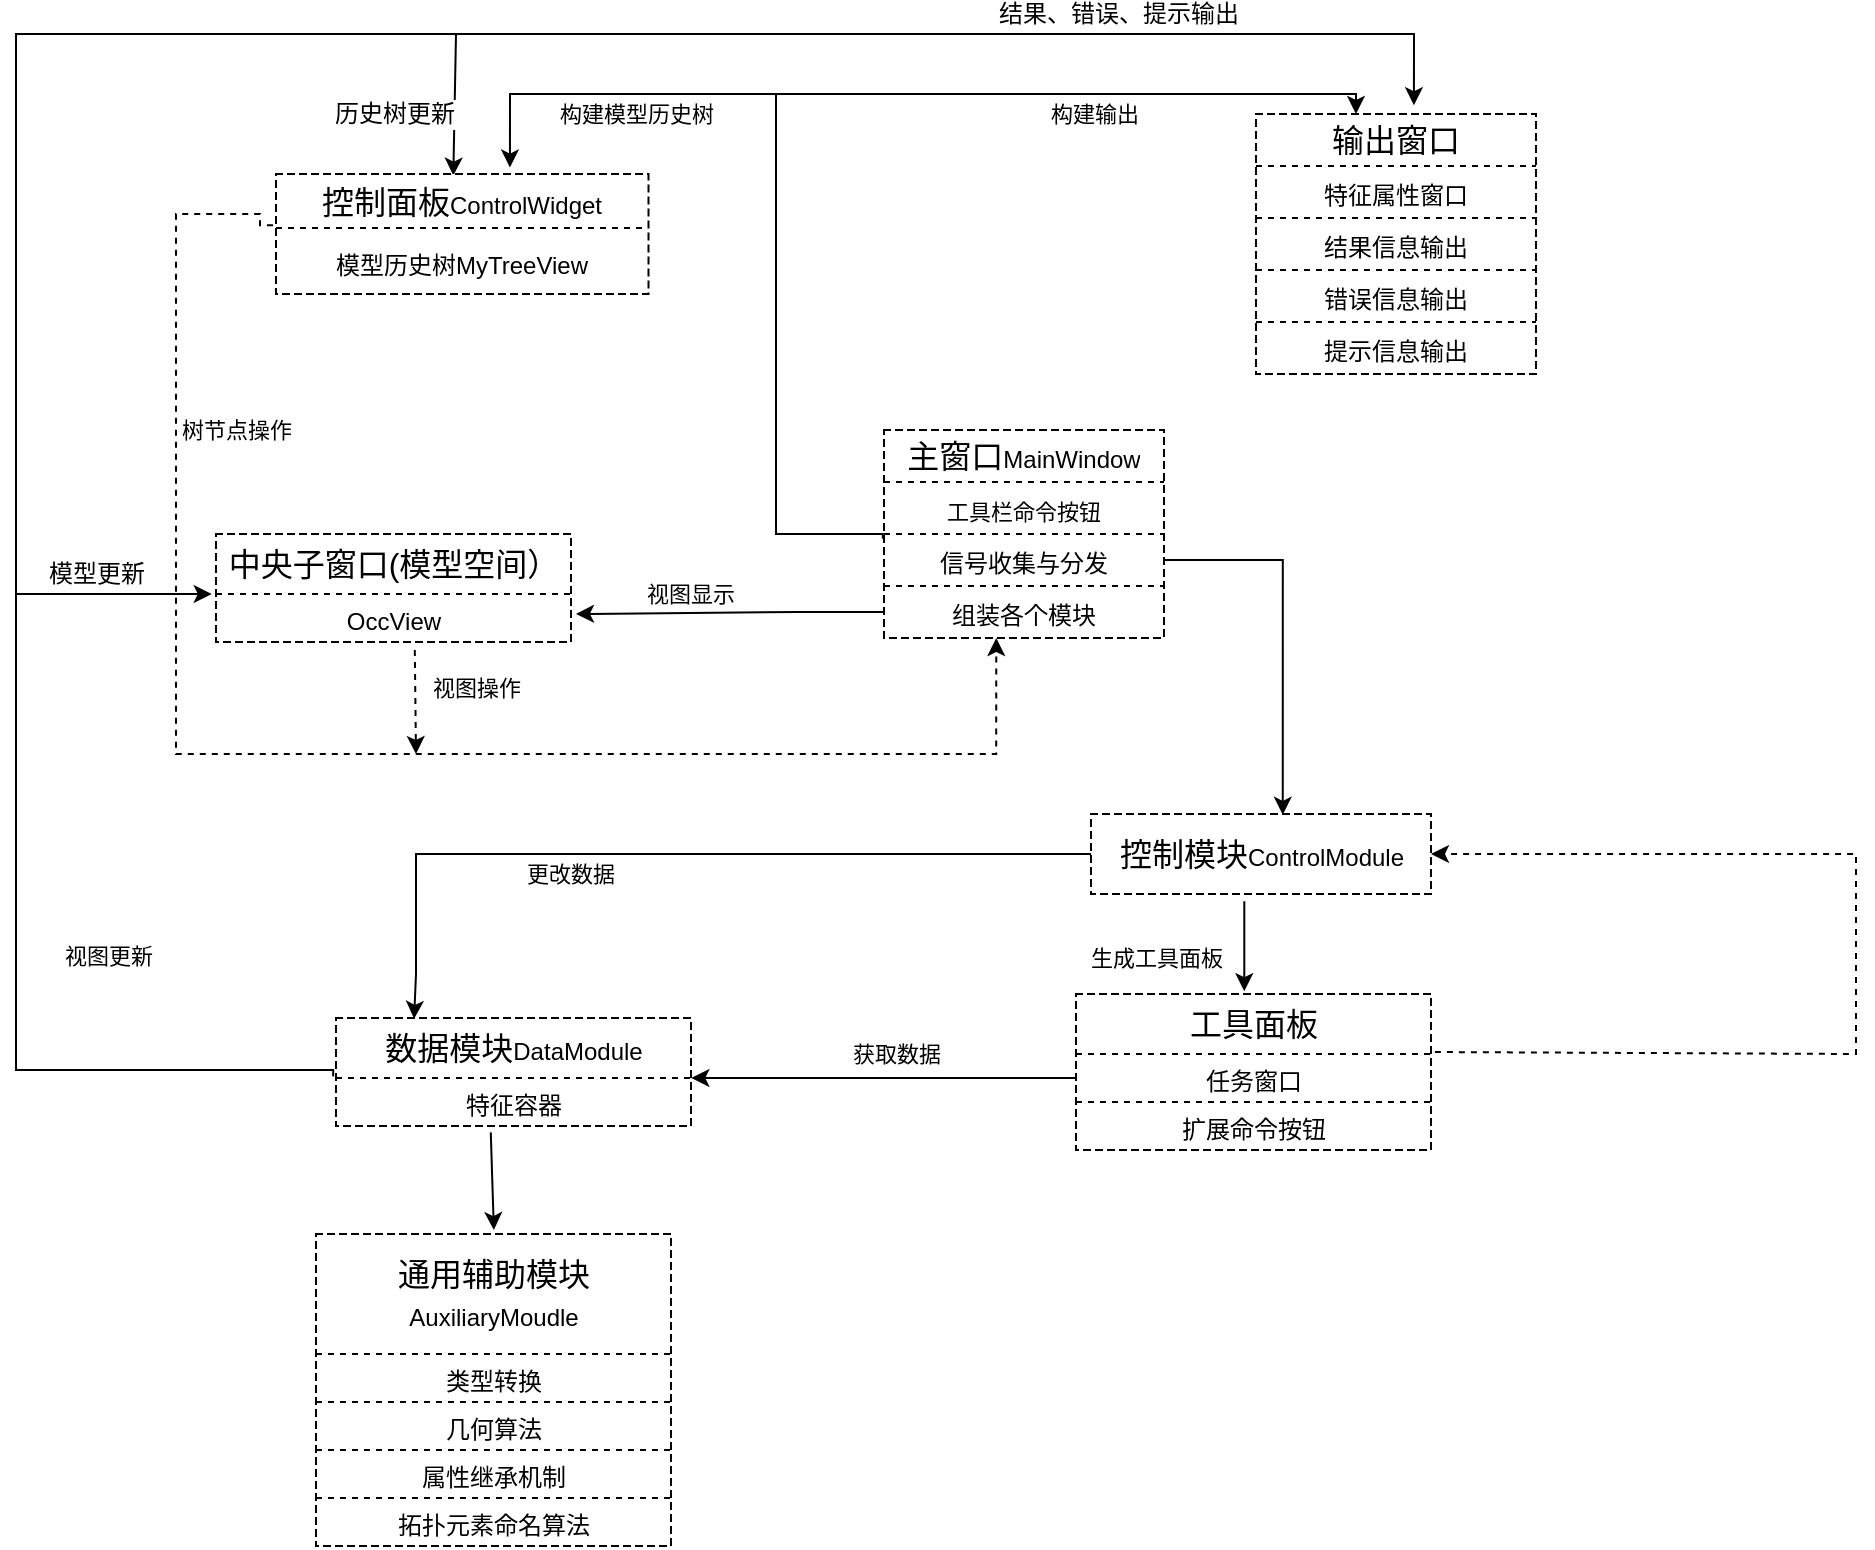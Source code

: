 <mxfile version="20.8.22" type="github">
  <diagram name="第 1 页" id="16RI17mL2uCNAuS8TD31">
    <mxGraphModel dx="1877" dy="1784" grid="1" gridSize="10" guides="1" tooltips="1" connect="1" arrows="1" fold="1" page="1" pageScale="1" pageWidth="827" pageHeight="1169" math="0" shadow="0">
      <root>
        <mxCell id="0" />
        <mxCell id="1" parent="0" />
        <mxCell id="DAp46HCaXQgZN_aL6sgi-23" value="" style="endArrow=classic;html=1;rounded=0;exitX=0.436;exitY=1.133;exitDx=0;exitDy=0;entryX=0.501;entryY=-0.033;entryDx=0;entryDy=0;entryPerimeter=0;exitPerimeter=0;" edge="1" parent="1" source="DAp46HCaXQgZN_aL6sgi-140" target="DAp46HCaXQgZN_aL6sgi-102">
          <mxGeometry width="50" height="50" relative="1" as="geometry">
            <mxPoint x="52.5" y="505" as="sourcePoint" />
            <mxPoint x="52.5" y="550" as="targetPoint" />
            <Array as="points" />
          </mxGeometry>
        </mxCell>
        <mxCell id="DAp46HCaXQgZN_aL6sgi-24" value="" style="endArrow=classic;html=1;rounded=0;exitX=0;exitY=0.5;exitDx=0;exitDy=0;" edge="1" parent="1" source="DAp46HCaXQgZN_aL6sgi-97">
          <mxGeometry width="50" height="50" relative="1" as="geometry">
            <mxPoint x="270" y="200" as="sourcePoint" />
            <mxPoint x="120" y="240" as="targetPoint" />
            <Array as="points">
              <mxPoint x="230" y="239" />
            </Array>
          </mxGeometry>
        </mxCell>
        <mxCell id="DAp46HCaXQgZN_aL6sgi-27" value="视图显示" style="edgeLabel;html=1;align=center;verticalAlign=middle;resizable=0;points=[];" vertex="1" connectable="0" parent="DAp46HCaXQgZN_aL6sgi-24">
          <mxGeometry x="0.44" y="-3" relative="1" as="geometry">
            <mxPoint x="14" y="-7" as="offset" />
          </mxGeometry>
        </mxCell>
        <mxCell id="DAp46HCaXQgZN_aL6sgi-25" value="" style="endArrow=classic;html=1;rounded=0;entryX=0.628;entryY=-0.119;entryDx=0;entryDy=0;entryPerimeter=0;edgeStyle=orthogonalEdgeStyle;exitX=-0.004;exitY=0.092;exitDx=0;exitDy=0;exitPerimeter=0;" edge="1" parent="1" source="DAp46HCaXQgZN_aL6sgi-95" target="DAp46HCaXQgZN_aL6sgi-133">
          <mxGeometry width="50" height="50" relative="1" as="geometry">
            <mxPoint x="200" y="200" as="sourcePoint" />
            <mxPoint x="92.245" y="-9.37" as="targetPoint" />
            <Array as="points">
              <mxPoint x="273" y="200" />
              <mxPoint x="220" y="200" />
              <mxPoint x="220" y="-20" />
              <mxPoint x="87" y="-20" />
            </Array>
          </mxGeometry>
        </mxCell>
        <mxCell id="DAp46HCaXQgZN_aL6sgi-28" value="构建模型历史树" style="edgeLabel;html=1;align=center;verticalAlign=middle;resizable=0;points=[];" vertex="1" connectable="0" parent="DAp46HCaXQgZN_aL6sgi-25">
          <mxGeometry x="0.555" y="-3" relative="1" as="geometry">
            <mxPoint y="13" as="offset" />
          </mxGeometry>
        </mxCell>
        <mxCell id="DAp46HCaXQgZN_aL6sgi-29" value="" style="endArrow=classic;html=1;rounded=0;edgeStyle=orthogonalEdgeStyle;entryX=0.357;entryY=0;entryDx=0;entryDy=0;entryPerimeter=0;" edge="1" parent="1" target="DAp46HCaXQgZN_aL6sgi-73">
          <mxGeometry width="50" height="50" relative="1" as="geometry">
            <mxPoint x="220" y="-20" as="sourcePoint" />
            <mxPoint x="510" y="50" as="targetPoint" />
            <Array as="points">
              <mxPoint x="510" y="-20" />
            </Array>
          </mxGeometry>
        </mxCell>
        <mxCell id="DAp46HCaXQgZN_aL6sgi-30" value="构建输出" style="edgeLabel;html=1;align=center;verticalAlign=middle;resizable=0;points=[];" vertex="1" connectable="0" parent="DAp46HCaXQgZN_aL6sgi-29">
          <mxGeometry x="0.023" y="5" relative="1" as="geometry">
            <mxPoint x="5" y="15" as="offset" />
          </mxGeometry>
        </mxCell>
        <mxCell id="DAp46HCaXQgZN_aL6sgi-31" value="" style="endArrow=classic;html=1;rounded=0;edgeStyle=orthogonalEdgeStyle;dashed=1;entryX=0.401;entryY=1;entryDx=0;entryDy=0;entryPerimeter=0;exitX=-0.008;exitY=-0.042;exitDx=0;exitDy=0;exitPerimeter=0;" edge="1" parent="1" source="DAp46HCaXQgZN_aL6sgi-135" target="DAp46HCaXQgZN_aL6sgi-97">
          <mxGeometry width="50" height="50" relative="1" as="geometry">
            <mxPoint x="2.5" y="40" as="sourcePoint" />
            <mxPoint x="330" y="230" as="targetPoint" />
            <Array as="points">
              <mxPoint x="-38" y="40" />
              <mxPoint x="-80" y="40" />
              <mxPoint x="-80" y="310" />
              <mxPoint x="330" y="310" />
            </Array>
          </mxGeometry>
        </mxCell>
        <mxCell id="DAp46HCaXQgZN_aL6sgi-37" value="树节点操作" style="edgeLabel;html=1;align=center;verticalAlign=middle;resizable=0;points=[];" vertex="1" connectable="0" parent="DAp46HCaXQgZN_aL6sgi-31">
          <mxGeometry x="-0.556" y="1" relative="1" as="geometry">
            <mxPoint x="29" y="-14" as="offset" />
          </mxGeometry>
        </mxCell>
        <mxCell id="DAp46HCaXQgZN_aL6sgi-38" value="" style="endArrow=classic;html=1;rounded=0;exitX=0.56;exitY=1.167;exitDx=0;exitDy=0;dashed=1;exitPerimeter=0;" edge="1" parent="1" source="DAp46HCaXQgZN_aL6sgi-127">
          <mxGeometry width="50" height="50" relative="1" as="geometry">
            <mxPoint x="35" y="230" as="sourcePoint" />
            <mxPoint x="40" y="310" as="targetPoint" />
            <Array as="points" />
          </mxGeometry>
        </mxCell>
        <mxCell id="DAp46HCaXQgZN_aL6sgi-39" value="视图操作" style="edgeLabel;html=1;align=center;verticalAlign=middle;resizable=0;points=[];" vertex="1" connectable="0" parent="DAp46HCaXQgZN_aL6sgi-38">
          <mxGeometry x="-0.28" relative="1" as="geometry">
            <mxPoint x="30" as="offset" />
          </mxGeometry>
        </mxCell>
        <mxCell id="DAp46HCaXQgZN_aL6sgi-40" value="" style="endArrow=classic;html=1;rounded=0;exitX=1;exitY=0.5;exitDx=0;exitDy=0;entryX=0.564;entryY=0.01;entryDx=0;entryDy=0;edgeStyle=orthogonalEdgeStyle;entryPerimeter=0;" edge="1" parent="1" source="DAp46HCaXQgZN_aL6sgi-95" target="DAp46HCaXQgZN_aL6sgi-143">
          <mxGeometry width="50" height="50" relative="1" as="geometry">
            <mxPoint x="390" y="200" as="sourcePoint" />
            <mxPoint x="454" y="310" as="targetPoint" />
          </mxGeometry>
        </mxCell>
        <mxCell id="DAp46HCaXQgZN_aL6sgi-46" value="" style="endArrow=classic;html=1;rounded=0;exitX=0;exitY=0.5;exitDx=0;exitDy=0;entryX=0.22;entryY=0.013;entryDx=0;entryDy=0;entryPerimeter=0;" edge="1" parent="1" source="DAp46HCaXQgZN_aL6sgi-143" target="DAp46HCaXQgZN_aL6sgi-138">
          <mxGeometry width="50" height="50" relative="1" as="geometry">
            <mxPoint x="412.24" y="378" as="sourcePoint" />
            <mxPoint x="53" y="440" as="targetPoint" />
            <Array as="points">
              <mxPoint x="40" y="360" />
              <mxPoint x="40" y="400" />
              <mxPoint x="40" y="420" />
            </Array>
          </mxGeometry>
        </mxCell>
        <mxCell id="DAp46HCaXQgZN_aL6sgi-47" value="更改数据" style="edgeLabel;html=1;align=center;verticalAlign=middle;resizable=0;points=[];" vertex="1" connectable="0" parent="DAp46HCaXQgZN_aL6sgi-46">
          <mxGeometry x="0.297" relative="1" as="geometry">
            <mxPoint x="12" y="10" as="offset" />
          </mxGeometry>
        </mxCell>
        <mxCell id="DAp46HCaXQgZN_aL6sgi-53" value="" style="endArrow=classic;html=1;rounded=0;exitX=0.451;exitY=1.09;exitDx=0;exitDy=0;entryX=0.474;entryY=-0.047;entryDx=0;entryDy=0;entryPerimeter=0;exitPerimeter=0;" edge="1" parent="1" source="DAp46HCaXQgZN_aL6sgi-143" target="DAp46HCaXQgZN_aL6sgi-114">
          <mxGeometry width="50" height="50" relative="1" as="geometry">
            <mxPoint x="454" y="390" as="sourcePoint" />
            <mxPoint x="445" y="440" as="targetPoint" />
          </mxGeometry>
        </mxCell>
        <mxCell id="DAp46HCaXQgZN_aL6sgi-54" value="生成工具面板" style="edgeLabel;html=1;align=center;verticalAlign=middle;resizable=0;points=[];" vertex="1" connectable="0" parent="DAp46HCaXQgZN_aL6sgi-53">
          <mxGeometry x="0.117" y="-1" relative="1" as="geometry">
            <mxPoint x="-43" y="3" as="offset" />
          </mxGeometry>
        </mxCell>
        <mxCell id="DAp46HCaXQgZN_aL6sgi-55" value="" style="endArrow=classic;html=1;rounded=0;exitX=1.011;exitY=0.967;exitDx=0;exitDy=0;entryX=1;entryY=0.5;entryDx=0;entryDy=0;dashed=1;edgeStyle=orthogonalEdgeStyle;exitPerimeter=0;" edge="1" parent="1" source="DAp46HCaXQgZN_aL6sgi-114" target="DAp46HCaXQgZN_aL6sgi-143">
          <mxGeometry width="50" height="50" relative="1" as="geometry">
            <mxPoint x="500" y="485" as="sourcePoint" />
            <mxPoint x="496.24" y="360.4" as="targetPoint" />
            <Array as="points">
              <mxPoint x="760" y="460" />
              <mxPoint x="760" y="360" />
            </Array>
          </mxGeometry>
        </mxCell>
        <mxCell id="DAp46HCaXQgZN_aL6sgi-56" value="" style="endArrow=classic;html=1;rounded=0;entryX=1.001;entryY=0;entryDx=0;entryDy=0;entryPerimeter=0;exitX=0;exitY=0.5;exitDx=0;exitDy=0;" edge="1" parent="1" source="DAp46HCaXQgZN_aL6sgi-116" target="DAp46HCaXQgZN_aL6sgi-140">
          <mxGeometry width="50" height="50" relative="1" as="geometry">
            <mxPoint x="154.66" y="470" as="sourcePoint" />
            <mxPoint x="454.66" y="461.875" as="targetPoint" />
            <Array as="points" />
          </mxGeometry>
        </mxCell>
        <mxCell id="DAp46HCaXQgZN_aL6sgi-57" value="获取数据" style="edgeLabel;html=1;align=center;verticalAlign=middle;resizable=0;points=[];" vertex="1" connectable="0" parent="DAp46HCaXQgZN_aL6sgi-56">
          <mxGeometry x="-0.155" relative="1" as="geometry">
            <mxPoint x="-9" y="-12" as="offset" />
          </mxGeometry>
        </mxCell>
        <mxCell id="DAp46HCaXQgZN_aL6sgi-58" value="" style="endArrow=classic;html=1;rounded=0;edgeStyle=orthogonalEdgeStyle;entryX=0.564;entryY=-0.169;entryDx=0;entryDy=0;entryPerimeter=0;exitX=-0.008;exitY=0.973;exitDx=0;exitDy=0;exitPerimeter=0;" edge="1" parent="1" source="DAp46HCaXQgZN_aL6sgi-138" target="DAp46HCaXQgZN_aL6sgi-73">
          <mxGeometry width="50" height="50" relative="1" as="geometry">
            <mxPoint x="-60" y="460" as="sourcePoint" />
            <mxPoint x="540" y="40" as="targetPoint" />
            <Array as="points">
              <mxPoint x="-1" y="468" />
              <mxPoint x="-160" y="468" />
              <mxPoint x="-160" y="-50" />
              <mxPoint x="539" y="-50" />
            </Array>
          </mxGeometry>
        </mxCell>
        <mxCell id="DAp46HCaXQgZN_aL6sgi-61" value="视图更新" style="edgeLabel;html=1;align=center;verticalAlign=middle;resizable=0;points=[];" vertex="1" connectable="0" parent="DAp46HCaXQgZN_aL6sgi-58">
          <mxGeometry x="-0.7" y="-4" relative="1" as="geometry">
            <mxPoint x="42" y="-7" as="offset" />
          </mxGeometry>
        </mxCell>
        <mxCell id="DAp46HCaXQgZN_aL6sgi-153" value="结果、错误、提示输出" style="edgeLabel;html=1;align=center;verticalAlign=middle;resizable=0;points=[];fontSize=12;" vertex="1" connectable="0" parent="DAp46HCaXQgZN_aL6sgi-58">
          <mxGeometry x="0.89" y="-3" relative="1" as="geometry">
            <mxPoint x="-106" y="-13" as="offset" />
          </mxGeometry>
        </mxCell>
        <mxCell id="DAp46HCaXQgZN_aL6sgi-62" value="" style="endArrow=classic;html=1;rounded=0;entryX=-0.012;entryY=0;entryDx=0;entryDy=0;entryPerimeter=0;" edge="1" parent="1" target="DAp46HCaXQgZN_aL6sgi-127">
          <mxGeometry width="50" height="50" relative="1" as="geometry">
            <mxPoint x="-160" y="230" as="sourcePoint" />
            <mxPoint x="-25" y="200" as="targetPoint" />
          </mxGeometry>
        </mxCell>
        <mxCell id="DAp46HCaXQgZN_aL6sgi-151" value="模型更新" style="edgeLabel;html=1;align=center;verticalAlign=middle;resizable=0;points=[];fontSize=12;" vertex="1" connectable="0" parent="DAp46HCaXQgZN_aL6sgi-62">
          <mxGeometry x="-0.456" y="1" relative="1" as="geometry">
            <mxPoint x="13" y="-9" as="offset" />
          </mxGeometry>
        </mxCell>
        <mxCell id="DAp46HCaXQgZN_aL6sgi-63" value="" style="endArrow=classic;html=1;rounded=0;entryX=0.476;entryY=0.03;entryDx=0;entryDy=0;entryPerimeter=0;" edge="1" parent="1" target="DAp46HCaXQgZN_aL6sgi-133">
          <mxGeometry width="50" height="50" relative="1" as="geometry">
            <mxPoint x="60" y="-50" as="sourcePoint" />
            <mxPoint x="59.85" y="-8.56" as="targetPoint" />
          </mxGeometry>
        </mxCell>
        <mxCell id="DAp46HCaXQgZN_aL6sgi-152" value="历史树更新" style="edgeLabel;html=1;align=center;verticalAlign=middle;resizable=0;points=[];fontSize=12;" vertex="1" connectable="0" parent="DAp46HCaXQgZN_aL6sgi-63">
          <mxGeometry x="-0.298" y="-2" relative="1" as="geometry">
            <mxPoint x="-29" y="15" as="offset" />
          </mxGeometry>
        </mxCell>
        <mxCell id="DAp46HCaXQgZN_aL6sgi-72" value="" style="shape=table;startSize=0;container=1;collapsible=0;childLayout=tableLayout;fontSize=16;dashed=1;" vertex="1" parent="1">
          <mxGeometry x="460" y="-10" width="140" height="130" as="geometry" />
        </mxCell>
        <mxCell id="DAp46HCaXQgZN_aL6sgi-73" value="" style="shape=tableRow;horizontal=0;startSize=0;swimlaneHead=0;swimlaneBody=0;strokeColor=inherit;top=0;left=0;bottom=0;right=0;collapsible=0;dropTarget=0;fillColor=none;points=[[0,0.5],[1,0.5]];portConstraint=eastwest;fontSize=16;" vertex="1" parent="DAp46HCaXQgZN_aL6sgi-72">
          <mxGeometry width="140" height="26" as="geometry" />
        </mxCell>
        <mxCell id="DAp46HCaXQgZN_aL6sgi-74" value="&lt;font style=&quot;font-size: 16px;&quot;&gt;输出窗口&lt;/font&gt;" style="shape=partialRectangle;html=1;whiteSpace=wrap;connectable=0;strokeColor=inherit;overflow=hidden;fillColor=none;top=0;left=0;bottom=0;right=0;pointerEvents=1;fontSize=16;" vertex="1" parent="DAp46HCaXQgZN_aL6sgi-73">
          <mxGeometry width="140" height="26" as="geometry">
            <mxRectangle width="140" height="26" as="alternateBounds" />
          </mxGeometry>
        </mxCell>
        <mxCell id="DAp46HCaXQgZN_aL6sgi-77" value="" style="shape=tableRow;horizontal=0;startSize=0;swimlaneHead=0;swimlaneBody=0;strokeColor=inherit;top=0;left=0;bottom=0;right=0;collapsible=0;dropTarget=0;fillColor=none;points=[[0,0.5],[1,0.5]];portConstraint=eastwest;fontSize=16;" vertex="1" parent="DAp46HCaXQgZN_aL6sgi-72">
          <mxGeometry y="26" width="140" height="26" as="geometry" />
        </mxCell>
        <mxCell id="DAp46HCaXQgZN_aL6sgi-78" value="&lt;font style=&quot;font-size: 12px;&quot;&gt;特征属性窗口&lt;/font&gt;" style="shape=partialRectangle;html=1;whiteSpace=wrap;connectable=0;strokeColor=inherit;overflow=hidden;fillColor=none;top=0;left=0;bottom=0;right=0;pointerEvents=1;fontSize=16;" vertex="1" parent="DAp46HCaXQgZN_aL6sgi-77">
          <mxGeometry width="140" height="26" as="geometry">
            <mxRectangle width="140" height="26" as="alternateBounds" />
          </mxGeometry>
        </mxCell>
        <mxCell id="DAp46HCaXQgZN_aL6sgi-81" value="" style="shape=tableRow;horizontal=0;startSize=0;swimlaneHead=0;swimlaneBody=0;strokeColor=inherit;top=0;left=0;bottom=0;right=0;collapsible=0;dropTarget=0;fillColor=none;points=[[0,0.5],[1,0.5]];portConstraint=eastwest;fontSize=16;" vertex="1" parent="DAp46HCaXQgZN_aL6sgi-72">
          <mxGeometry y="52" width="140" height="26" as="geometry" />
        </mxCell>
        <mxCell id="DAp46HCaXQgZN_aL6sgi-82" value="&lt;font style=&quot;font-size: 12px;&quot;&gt;结果信息输出&lt;/font&gt;" style="shape=partialRectangle;html=1;whiteSpace=wrap;connectable=0;strokeColor=inherit;overflow=hidden;fillColor=none;top=0;left=0;bottom=0;right=0;pointerEvents=1;fontSize=16;" vertex="1" parent="DAp46HCaXQgZN_aL6sgi-81">
          <mxGeometry width="140" height="26" as="geometry">
            <mxRectangle width="140" height="26" as="alternateBounds" />
          </mxGeometry>
        </mxCell>
        <mxCell id="DAp46HCaXQgZN_aL6sgi-87" style="shape=tableRow;horizontal=0;startSize=0;swimlaneHead=0;swimlaneBody=0;strokeColor=inherit;top=0;left=0;bottom=0;right=0;collapsible=0;dropTarget=0;fillColor=none;points=[[0,0.5],[1,0.5]];portConstraint=eastwest;fontSize=16;" vertex="1" parent="DAp46HCaXQgZN_aL6sgi-72">
          <mxGeometry y="78" width="140" height="26" as="geometry" />
        </mxCell>
        <mxCell id="DAp46HCaXQgZN_aL6sgi-88" value="&lt;font style=&quot;font-size: 12px;&quot;&gt;错误信息输出&lt;/font&gt;" style="shape=partialRectangle;html=1;whiteSpace=wrap;connectable=0;strokeColor=inherit;overflow=hidden;fillColor=none;top=0;left=0;bottom=0;right=0;pointerEvents=1;fontSize=16;" vertex="1" parent="DAp46HCaXQgZN_aL6sgi-87">
          <mxGeometry width="140" height="26" as="geometry">
            <mxRectangle width="140" height="26" as="alternateBounds" />
          </mxGeometry>
        </mxCell>
        <mxCell id="DAp46HCaXQgZN_aL6sgi-85" style="shape=tableRow;horizontal=0;startSize=0;swimlaneHead=0;swimlaneBody=0;strokeColor=inherit;top=0;left=0;bottom=0;right=0;collapsible=0;dropTarget=0;fillColor=none;points=[[0,0.5],[1,0.5]];portConstraint=eastwest;fontSize=16;" vertex="1" parent="DAp46HCaXQgZN_aL6sgi-72">
          <mxGeometry y="104" width="140" height="26" as="geometry" />
        </mxCell>
        <mxCell id="DAp46HCaXQgZN_aL6sgi-86" value="&lt;font style=&quot;font-size: 12px;&quot;&gt;提示信息输出&lt;/font&gt;" style="shape=partialRectangle;html=1;whiteSpace=wrap;connectable=0;strokeColor=inherit;overflow=hidden;fillColor=none;top=0;left=0;bottom=0;right=0;pointerEvents=1;fontSize=16;" vertex="1" parent="DAp46HCaXQgZN_aL6sgi-85">
          <mxGeometry width="140" height="26" as="geometry">
            <mxRectangle width="140" height="26" as="alternateBounds" />
          </mxGeometry>
        </mxCell>
        <mxCell id="DAp46HCaXQgZN_aL6sgi-90" value="" style="shape=table;startSize=0;container=1;collapsible=0;childLayout=tableLayout;fontSize=16;dashed=1;" vertex="1" parent="1">
          <mxGeometry x="274" y="148" width="140" height="104" as="geometry" />
        </mxCell>
        <mxCell id="DAp46HCaXQgZN_aL6sgi-91" value="" style="shape=tableRow;horizontal=0;startSize=0;swimlaneHead=0;swimlaneBody=0;strokeColor=inherit;top=0;left=0;bottom=0;right=0;collapsible=0;dropTarget=0;fillColor=none;points=[[0,0.5],[1,0.5]];portConstraint=eastwest;fontSize=16;" vertex="1" parent="DAp46HCaXQgZN_aL6sgi-90">
          <mxGeometry width="140" height="26" as="geometry" />
        </mxCell>
        <mxCell id="DAp46HCaXQgZN_aL6sgi-92" value="主窗口&lt;font style=&quot;font-size: 12px;&quot;&gt;MainWindow&lt;/font&gt;" style="shape=partialRectangle;html=1;whiteSpace=wrap;connectable=0;strokeColor=inherit;overflow=hidden;fillColor=none;top=0;left=0;bottom=0;right=0;pointerEvents=1;fontSize=16;" vertex="1" parent="DAp46HCaXQgZN_aL6sgi-91">
          <mxGeometry width="140" height="26" as="geometry">
            <mxRectangle width="140" height="26" as="alternateBounds" />
          </mxGeometry>
        </mxCell>
        <mxCell id="DAp46HCaXQgZN_aL6sgi-93" value="" style="shape=tableRow;horizontal=0;startSize=0;swimlaneHead=0;swimlaneBody=0;strokeColor=inherit;top=0;left=0;bottom=0;right=0;collapsible=0;dropTarget=0;fillColor=none;points=[[0,0.5],[1,0.5]];portConstraint=eastwest;fontSize=16;" vertex="1" parent="DAp46HCaXQgZN_aL6sgi-90">
          <mxGeometry y="26" width="140" height="26" as="geometry" />
        </mxCell>
        <mxCell id="DAp46HCaXQgZN_aL6sgi-94" value="&lt;font style=&quot;font-size: 11px;&quot;&gt;工具栏命令按钮&lt;/font&gt;" style="shape=partialRectangle;html=1;whiteSpace=wrap;connectable=0;strokeColor=inherit;overflow=hidden;fillColor=none;top=0;left=0;bottom=0;right=0;pointerEvents=1;fontSize=16;" vertex="1" parent="DAp46HCaXQgZN_aL6sgi-93">
          <mxGeometry width="140" height="26" as="geometry">
            <mxRectangle width="140" height="26" as="alternateBounds" />
          </mxGeometry>
        </mxCell>
        <mxCell id="DAp46HCaXQgZN_aL6sgi-95" value="" style="shape=tableRow;horizontal=0;startSize=0;swimlaneHead=0;swimlaneBody=0;strokeColor=inherit;top=0;left=0;bottom=0;right=0;collapsible=0;dropTarget=0;fillColor=none;points=[[0,0.5],[1,0.5]];portConstraint=eastwest;fontSize=16;" vertex="1" parent="DAp46HCaXQgZN_aL6sgi-90">
          <mxGeometry y="52" width="140" height="26" as="geometry" />
        </mxCell>
        <mxCell id="DAp46HCaXQgZN_aL6sgi-96" value="&lt;font style=&quot;font-size: 12px;&quot;&gt;信号收集与分发&lt;/font&gt;" style="shape=partialRectangle;html=1;whiteSpace=wrap;connectable=0;strokeColor=inherit;overflow=hidden;fillColor=none;top=0;left=0;bottom=0;right=0;pointerEvents=1;fontSize=16;" vertex="1" parent="DAp46HCaXQgZN_aL6sgi-95">
          <mxGeometry width="140" height="26" as="geometry">
            <mxRectangle width="140" height="26" as="alternateBounds" />
          </mxGeometry>
        </mxCell>
        <mxCell id="DAp46HCaXQgZN_aL6sgi-97" style="shape=tableRow;horizontal=0;startSize=0;swimlaneHead=0;swimlaneBody=0;strokeColor=inherit;top=0;left=0;bottom=0;right=0;collapsible=0;dropTarget=0;fillColor=none;points=[[0,0.5],[1,0.5]];portConstraint=eastwest;fontSize=16;" vertex="1" parent="DAp46HCaXQgZN_aL6sgi-90">
          <mxGeometry y="78" width="140" height="26" as="geometry" />
        </mxCell>
        <mxCell id="DAp46HCaXQgZN_aL6sgi-98" value="&lt;font style=&quot;font-size: 12px;&quot;&gt;组装各个模块&lt;/font&gt;" style="shape=partialRectangle;html=1;whiteSpace=wrap;connectable=0;strokeColor=inherit;overflow=hidden;fillColor=none;top=0;left=0;bottom=0;right=0;pointerEvents=1;fontSize=16;" vertex="1" parent="DAp46HCaXQgZN_aL6sgi-97">
          <mxGeometry width="140" height="26" as="geometry">
            <mxRectangle width="140" height="26" as="alternateBounds" />
          </mxGeometry>
        </mxCell>
        <mxCell id="DAp46HCaXQgZN_aL6sgi-101" value="" style="shape=table;startSize=0;container=1;collapsible=0;childLayout=tableLayout;fontSize=16;dashed=1;" vertex="1" parent="1">
          <mxGeometry x="-10" y="550" width="177.5" height="156" as="geometry" />
        </mxCell>
        <mxCell id="DAp46HCaXQgZN_aL6sgi-102" value="" style="shape=tableRow;horizontal=0;startSize=0;swimlaneHead=0;swimlaneBody=0;strokeColor=inherit;top=0;left=0;bottom=0;right=0;collapsible=0;dropTarget=0;fillColor=none;points=[[0,0.5],[1,0.5]];portConstraint=eastwest;fontSize=16;" vertex="1" parent="DAp46HCaXQgZN_aL6sgi-101">
          <mxGeometry width="177.5" height="60" as="geometry" />
        </mxCell>
        <mxCell id="DAp46HCaXQgZN_aL6sgi-103" value="通用辅助模块&lt;br style=&quot;border-color: var(--border-color); font-size: 12px;&quot;&gt;&lt;span style=&quot;font-size: 12px;&quot;&gt;AuxiliaryMoudle&lt;/span&gt;" style="shape=partialRectangle;html=1;whiteSpace=wrap;connectable=0;strokeColor=inherit;overflow=hidden;fillColor=none;top=0;left=0;bottom=0;right=0;pointerEvents=1;fontSize=16;" vertex="1" parent="DAp46HCaXQgZN_aL6sgi-102">
          <mxGeometry width="178" height="60" as="geometry">
            <mxRectangle width="178" height="60" as="alternateBounds" />
          </mxGeometry>
        </mxCell>
        <mxCell id="DAp46HCaXQgZN_aL6sgi-104" value="" style="shape=tableRow;horizontal=0;startSize=0;swimlaneHead=0;swimlaneBody=0;strokeColor=inherit;top=0;left=0;bottom=0;right=0;collapsible=0;dropTarget=0;fillColor=none;points=[[0,0.5],[1,0.5]];portConstraint=eastwest;fontSize=16;" vertex="1" parent="DAp46HCaXQgZN_aL6sgi-101">
          <mxGeometry y="60" width="177.5" height="24" as="geometry" />
        </mxCell>
        <mxCell id="DAp46HCaXQgZN_aL6sgi-105" value="&lt;font style=&quot;font-size: 12px;&quot;&gt;类型转换&lt;/font&gt;" style="shape=partialRectangle;html=1;whiteSpace=wrap;connectable=0;strokeColor=inherit;overflow=hidden;fillColor=none;top=0;left=0;bottom=0;right=0;pointerEvents=1;fontSize=16;" vertex="1" parent="DAp46HCaXQgZN_aL6sgi-104">
          <mxGeometry width="178" height="24" as="geometry">
            <mxRectangle width="178" height="24" as="alternateBounds" />
          </mxGeometry>
        </mxCell>
        <mxCell id="DAp46HCaXQgZN_aL6sgi-106" value="" style="shape=tableRow;horizontal=0;startSize=0;swimlaneHead=0;swimlaneBody=0;strokeColor=inherit;top=0;left=0;bottom=0;right=0;collapsible=0;dropTarget=0;fillColor=none;points=[[0,0.5],[1,0.5]];portConstraint=eastwest;fontSize=16;" vertex="1" parent="DAp46HCaXQgZN_aL6sgi-101">
          <mxGeometry y="84" width="177.5" height="24" as="geometry" />
        </mxCell>
        <mxCell id="DAp46HCaXQgZN_aL6sgi-107" value="&lt;font style=&quot;font-size: 12px;&quot;&gt;几何算法&lt;/font&gt;" style="shape=partialRectangle;html=1;whiteSpace=wrap;connectable=0;strokeColor=inherit;overflow=hidden;fillColor=none;top=0;left=0;bottom=0;right=0;pointerEvents=1;fontSize=16;" vertex="1" parent="DAp46HCaXQgZN_aL6sgi-106">
          <mxGeometry width="178" height="24" as="geometry">
            <mxRectangle width="178" height="24" as="alternateBounds" />
          </mxGeometry>
        </mxCell>
        <mxCell id="DAp46HCaXQgZN_aL6sgi-108" style="shape=tableRow;horizontal=0;startSize=0;swimlaneHead=0;swimlaneBody=0;strokeColor=inherit;top=0;left=0;bottom=0;right=0;collapsible=0;dropTarget=0;fillColor=none;points=[[0,0.5],[1,0.5]];portConstraint=eastwest;fontSize=16;" vertex="1" parent="DAp46HCaXQgZN_aL6sgi-101">
          <mxGeometry y="108" width="177.5" height="24" as="geometry" />
        </mxCell>
        <mxCell id="DAp46HCaXQgZN_aL6sgi-109" value="&lt;font style=&quot;font-size: 12px;&quot;&gt;属性继承机制&lt;/font&gt;" style="shape=partialRectangle;html=1;whiteSpace=wrap;connectable=0;strokeColor=inherit;overflow=hidden;fillColor=none;top=0;left=0;bottom=0;right=0;pointerEvents=1;fontSize=16;" vertex="1" parent="DAp46HCaXQgZN_aL6sgi-108">
          <mxGeometry width="178" height="24" as="geometry">
            <mxRectangle width="178" height="24" as="alternateBounds" />
          </mxGeometry>
        </mxCell>
        <mxCell id="DAp46HCaXQgZN_aL6sgi-110" style="shape=tableRow;horizontal=0;startSize=0;swimlaneHead=0;swimlaneBody=0;strokeColor=inherit;top=0;left=0;bottom=0;right=0;collapsible=0;dropTarget=0;fillColor=none;points=[[0,0.5],[1,0.5]];portConstraint=eastwest;fontSize=16;" vertex="1" parent="DAp46HCaXQgZN_aL6sgi-101">
          <mxGeometry y="132" width="177.5" height="24" as="geometry" />
        </mxCell>
        <mxCell id="DAp46HCaXQgZN_aL6sgi-111" value="&lt;font style=&quot;font-size: 12px;&quot;&gt;拓扑元素命名算法&lt;/font&gt;" style="shape=partialRectangle;html=1;whiteSpace=wrap;connectable=0;strokeColor=inherit;overflow=hidden;fillColor=none;top=0;left=0;bottom=0;right=0;pointerEvents=1;fontSize=16;" vertex="1" parent="DAp46HCaXQgZN_aL6sgi-110">
          <mxGeometry width="178" height="24" as="geometry">
            <mxRectangle width="178" height="24" as="alternateBounds" />
          </mxGeometry>
        </mxCell>
        <mxCell id="DAp46HCaXQgZN_aL6sgi-113" value="" style="shape=table;startSize=0;container=1;collapsible=0;childLayout=tableLayout;fontSize=16;dashed=1;" vertex="1" parent="1">
          <mxGeometry x="370" y="430" width="177.5" height="78" as="geometry" />
        </mxCell>
        <mxCell id="DAp46HCaXQgZN_aL6sgi-114" value="" style="shape=tableRow;horizontal=0;startSize=0;swimlaneHead=0;swimlaneBody=0;strokeColor=inherit;top=0;left=0;bottom=0;right=0;collapsible=0;dropTarget=0;fillColor=none;points=[[0,0.5],[1,0.5]];portConstraint=eastwest;fontSize=16;" vertex="1" parent="DAp46HCaXQgZN_aL6sgi-113">
          <mxGeometry width="177.5" height="30" as="geometry" />
        </mxCell>
        <mxCell id="DAp46HCaXQgZN_aL6sgi-115" value="工具面板" style="shape=partialRectangle;html=1;whiteSpace=wrap;connectable=0;strokeColor=inherit;overflow=hidden;fillColor=none;top=0;left=0;bottom=0;right=0;pointerEvents=1;fontSize=16;" vertex="1" parent="DAp46HCaXQgZN_aL6sgi-114">
          <mxGeometry width="178" height="30" as="geometry">
            <mxRectangle width="178" height="30" as="alternateBounds" />
          </mxGeometry>
        </mxCell>
        <mxCell id="DAp46HCaXQgZN_aL6sgi-116" value="" style="shape=tableRow;horizontal=0;startSize=0;swimlaneHead=0;swimlaneBody=0;strokeColor=inherit;top=0;left=0;bottom=0;right=0;collapsible=0;dropTarget=0;fillColor=none;points=[[0,0.5],[1,0.5]];portConstraint=eastwest;fontSize=16;" vertex="1" parent="DAp46HCaXQgZN_aL6sgi-113">
          <mxGeometry y="30" width="177.5" height="24" as="geometry" />
        </mxCell>
        <mxCell id="DAp46HCaXQgZN_aL6sgi-117" value="&lt;font style=&quot;font-size: 12px;&quot;&gt;任务窗口&lt;/font&gt;" style="shape=partialRectangle;html=1;whiteSpace=wrap;connectable=0;strokeColor=inherit;overflow=hidden;fillColor=none;top=0;left=0;bottom=0;right=0;pointerEvents=1;fontSize=16;" vertex="1" parent="DAp46HCaXQgZN_aL6sgi-116">
          <mxGeometry width="178" height="24" as="geometry">
            <mxRectangle width="178" height="24" as="alternateBounds" />
          </mxGeometry>
        </mxCell>
        <mxCell id="DAp46HCaXQgZN_aL6sgi-122" style="shape=tableRow;horizontal=0;startSize=0;swimlaneHead=0;swimlaneBody=0;strokeColor=inherit;top=0;left=0;bottom=0;right=0;collapsible=0;dropTarget=0;fillColor=none;points=[[0,0.5],[1,0.5]];portConstraint=eastwest;fontSize=16;" vertex="1" parent="DAp46HCaXQgZN_aL6sgi-113">
          <mxGeometry y="54" width="177.5" height="24" as="geometry" />
        </mxCell>
        <mxCell id="DAp46HCaXQgZN_aL6sgi-123" value="&lt;font style=&quot;font-size: 12px;&quot;&gt;扩展命令按钮&lt;/font&gt;" style="shape=partialRectangle;html=1;whiteSpace=wrap;connectable=0;strokeColor=inherit;overflow=hidden;fillColor=none;top=0;left=0;bottom=0;right=0;pointerEvents=1;fontSize=16;" vertex="1" parent="DAp46HCaXQgZN_aL6sgi-122">
          <mxGeometry width="178" height="24" as="geometry">
            <mxRectangle width="178" height="24" as="alternateBounds" />
          </mxGeometry>
        </mxCell>
        <mxCell id="DAp46HCaXQgZN_aL6sgi-124" value="" style="shape=table;startSize=0;container=1;collapsible=0;childLayout=tableLayout;fontSize=16;dashed=1;" vertex="1" parent="1">
          <mxGeometry x="-60" y="200" width="177.5" height="54" as="geometry" />
        </mxCell>
        <mxCell id="DAp46HCaXQgZN_aL6sgi-125" value="" style="shape=tableRow;horizontal=0;startSize=0;swimlaneHead=0;swimlaneBody=0;strokeColor=inherit;top=0;left=0;bottom=0;right=0;collapsible=0;dropTarget=0;fillColor=none;points=[[0,0.5],[1,0.5]];portConstraint=eastwest;fontSize=16;" vertex="1" parent="DAp46HCaXQgZN_aL6sgi-124">
          <mxGeometry width="177.5" height="30" as="geometry" />
        </mxCell>
        <mxCell id="DAp46HCaXQgZN_aL6sgi-126" value="中央子窗口(模型空间）" style="shape=partialRectangle;html=1;whiteSpace=wrap;connectable=0;strokeColor=inherit;overflow=hidden;fillColor=none;top=0;left=0;bottom=0;right=0;pointerEvents=1;fontSize=16;" vertex="1" parent="DAp46HCaXQgZN_aL6sgi-125">
          <mxGeometry width="178" height="30" as="geometry">
            <mxRectangle width="178" height="30" as="alternateBounds" />
          </mxGeometry>
        </mxCell>
        <mxCell id="DAp46HCaXQgZN_aL6sgi-127" value="" style="shape=tableRow;horizontal=0;startSize=0;swimlaneHead=0;swimlaneBody=0;strokeColor=inherit;top=0;left=0;bottom=0;right=0;collapsible=0;dropTarget=0;fillColor=none;points=[[0,0.5],[1,0.5]];portConstraint=eastwest;fontSize=16;" vertex="1" parent="DAp46HCaXQgZN_aL6sgi-124">
          <mxGeometry y="30" width="177.5" height="24" as="geometry" />
        </mxCell>
        <mxCell id="DAp46HCaXQgZN_aL6sgi-128" value="&lt;font style=&quot;font-size: 12px;&quot;&gt;OccView&lt;/font&gt;" style="shape=partialRectangle;html=1;whiteSpace=wrap;connectable=0;strokeColor=inherit;overflow=hidden;fillColor=none;top=0;left=0;bottom=0;right=0;pointerEvents=1;fontSize=16;" vertex="1" parent="DAp46HCaXQgZN_aL6sgi-127">
          <mxGeometry width="178" height="24" as="geometry">
            <mxRectangle width="178" height="24" as="alternateBounds" />
          </mxGeometry>
        </mxCell>
        <mxCell id="DAp46HCaXQgZN_aL6sgi-132" value="" style="shape=table;startSize=0;container=1;collapsible=0;childLayout=tableLayout;fontSize=16;dashed=1;" vertex="1" parent="1">
          <mxGeometry x="-30" y="20" width="186.25" height="60" as="geometry" />
        </mxCell>
        <mxCell id="DAp46HCaXQgZN_aL6sgi-133" value="" style="shape=tableRow;horizontal=0;startSize=0;swimlaneHead=0;swimlaneBody=0;strokeColor=inherit;top=0;left=0;bottom=0;right=0;collapsible=0;dropTarget=0;fillColor=none;points=[[0,0.5],[1,0.5]];portConstraint=eastwest;fontSize=16;" vertex="1" parent="DAp46HCaXQgZN_aL6sgi-132">
          <mxGeometry width="186.25" height="27" as="geometry" />
        </mxCell>
        <mxCell id="DAp46HCaXQgZN_aL6sgi-134" value="控制面板&lt;span style=&quot;font-size: 12px;&quot;&gt;ControlWidget&lt;/span&gt;" style="shape=partialRectangle;html=1;whiteSpace=wrap;connectable=0;strokeColor=inherit;overflow=hidden;fillColor=none;top=0;left=0;bottom=0;right=0;pointerEvents=1;fontSize=16;" vertex="1" parent="DAp46HCaXQgZN_aL6sgi-133">
          <mxGeometry width="186" height="27" as="geometry">
            <mxRectangle width="186" height="27" as="alternateBounds" />
          </mxGeometry>
        </mxCell>
        <mxCell id="DAp46HCaXQgZN_aL6sgi-135" value="" style="shape=tableRow;horizontal=0;startSize=0;swimlaneHead=0;swimlaneBody=0;strokeColor=inherit;top=0;left=0;bottom=0;right=0;collapsible=0;dropTarget=0;fillColor=none;points=[[0,0.5],[1,0.5]];portConstraint=eastwest;fontSize=16;" vertex="1" parent="DAp46HCaXQgZN_aL6sgi-132">
          <mxGeometry y="27" width="186.25" height="33" as="geometry" />
        </mxCell>
        <mxCell id="DAp46HCaXQgZN_aL6sgi-136" value="&lt;font style=&quot;font-size: 12px;&quot;&gt;模型历史树MyTreeView&lt;/font&gt;" style="shape=partialRectangle;html=1;whiteSpace=wrap;connectable=0;strokeColor=inherit;overflow=hidden;fillColor=none;top=0;left=0;bottom=0;right=0;pointerEvents=1;fontSize=16;" vertex="1" parent="DAp46HCaXQgZN_aL6sgi-135">
          <mxGeometry width="186" height="33" as="geometry">
            <mxRectangle width="186" height="33" as="alternateBounds" />
          </mxGeometry>
        </mxCell>
        <mxCell id="DAp46HCaXQgZN_aL6sgi-137" value="" style="shape=table;startSize=0;container=1;collapsible=0;childLayout=tableLayout;fontSize=16;dashed=1;" vertex="1" parent="1">
          <mxGeometry y="442" width="177.5" height="54" as="geometry" />
        </mxCell>
        <mxCell id="DAp46HCaXQgZN_aL6sgi-138" value="" style="shape=tableRow;horizontal=0;startSize=0;swimlaneHead=0;swimlaneBody=0;strokeColor=inherit;top=0;left=0;bottom=0;right=0;collapsible=0;dropTarget=0;fillColor=none;points=[[0,0.5],[1,0.5]];portConstraint=eastwest;fontSize=16;" vertex="1" parent="DAp46HCaXQgZN_aL6sgi-137">
          <mxGeometry width="177.5" height="30" as="geometry" />
        </mxCell>
        <mxCell id="DAp46HCaXQgZN_aL6sgi-139" value="数据模块&lt;span style=&quot;font-size: 12px;&quot;&gt;DataModule&lt;/span&gt;" style="shape=partialRectangle;html=1;whiteSpace=wrap;connectable=0;strokeColor=inherit;overflow=hidden;fillColor=none;top=0;left=0;bottom=0;right=0;pointerEvents=1;fontSize=16;" vertex="1" parent="DAp46HCaXQgZN_aL6sgi-138">
          <mxGeometry width="178" height="30" as="geometry">
            <mxRectangle width="178" height="30" as="alternateBounds" />
          </mxGeometry>
        </mxCell>
        <mxCell id="DAp46HCaXQgZN_aL6sgi-140" value="" style="shape=tableRow;horizontal=0;startSize=0;swimlaneHead=0;swimlaneBody=0;strokeColor=inherit;top=0;left=0;bottom=0;right=0;collapsible=0;dropTarget=0;fillColor=none;points=[[0,0.5],[1,0.5]];portConstraint=eastwest;fontSize=16;" vertex="1" parent="DAp46HCaXQgZN_aL6sgi-137">
          <mxGeometry y="30" width="177.5" height="24" as="geometry" />
        </mxCell>
        <mxCell id="DAp46HCaXQgZN_aL6sgi-141" value="&lt;font style=&quot;font-size: 12px;&quot;&gt;特征容器&lt;/font&gt;" style="shape=partialRectangle;html=1;whiteSpace=wrap;connectable=0;strokeColor=inherit;overflow=hidden;fillColor=none;top=0;left=0;bottom=0;right=0;pointerEvents=1;fontSize=16;" vertex="1" parent="DAp46HCaXQgZN_aL6sgi-140">
          <mxGeometry width="178" height="24" as="geometry">
            <mxRectangle width="178" height="24" as="alternateBounds" />
          </mxGeometry>
        </mxCell>
        <mxCell id="DAp46HCaXQgZN_aL6sgi-142" value="" style="shape=table;startSize=0;container=1;collapsible=0;childLayout=tableLayout;fontSize=16;dashed=1;" vertex="1" parent="1">
          <mxGeometry x="377.5" y="340" width="170" height="40" as="geometry" />
        </mxCell>
        <mxCell id="DAp46HCaXQgZN_aL6sgi-143" value="" style="shape=tableRow;horizontal=0;startSize=0;swimlaneHead=0;swimlaneBody=0;strokeColor=inherit;top=0;left=0;bottom=0;right=0;collapsible=0;dropTarget=0;fillColor=none;points=[[0,0.5],[1,0.5]];portConstraint=eastwest;fontSize=16;" vertex="1" parent="DAp46HCaXQgZN_aL6sgi-142">
          <mxGeometry width="170" height="40" as="geometry" />
        </mxCell>
        <mxCell id="DAp46HCaXQgZN_aL6sgi-144" value="控制模块&lt;span style=&quot;font-size: 12px;&quot;&gt;ControlModule&lt;/span&gt;" style="shape=partialRectangle;html=1;whiteSpace=wrap;connectable=0;strokeColor=inherit;overflow=hidden;fillColor=none;top=0;left=0;bottom=0;right=0;pointerEvents=1;fontSize=16;" vertex="1" parent="DAp46HCaXQgZN_aL6sgi-143">
          <mxGeometry width="170" height="40" as="geometry">
            <mxRectangle width="170" height="40" as="alternateBounds" />
          </mxGeometry>
        </mxCell>
      </root>
    </mxGraphModel>
  </diagram>
</mxfile>
